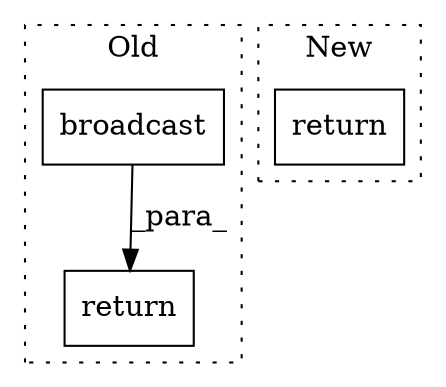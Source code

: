 digraph G {
subgraph cluster0 {
1 [label="broadcast" a="32" s="2296,2319" l="10,1" shape="box"];
3 [label="return" a="41" s="2239" l="7" shape="box"];
label = "Old";
style="dotted";
}
subgraph cluster1 {
2 [label="return" a="41" s="2239" l="7" shape="box"];
label = "New";
style="dotted";
}
1 -> 3 [label="_para_"];
}